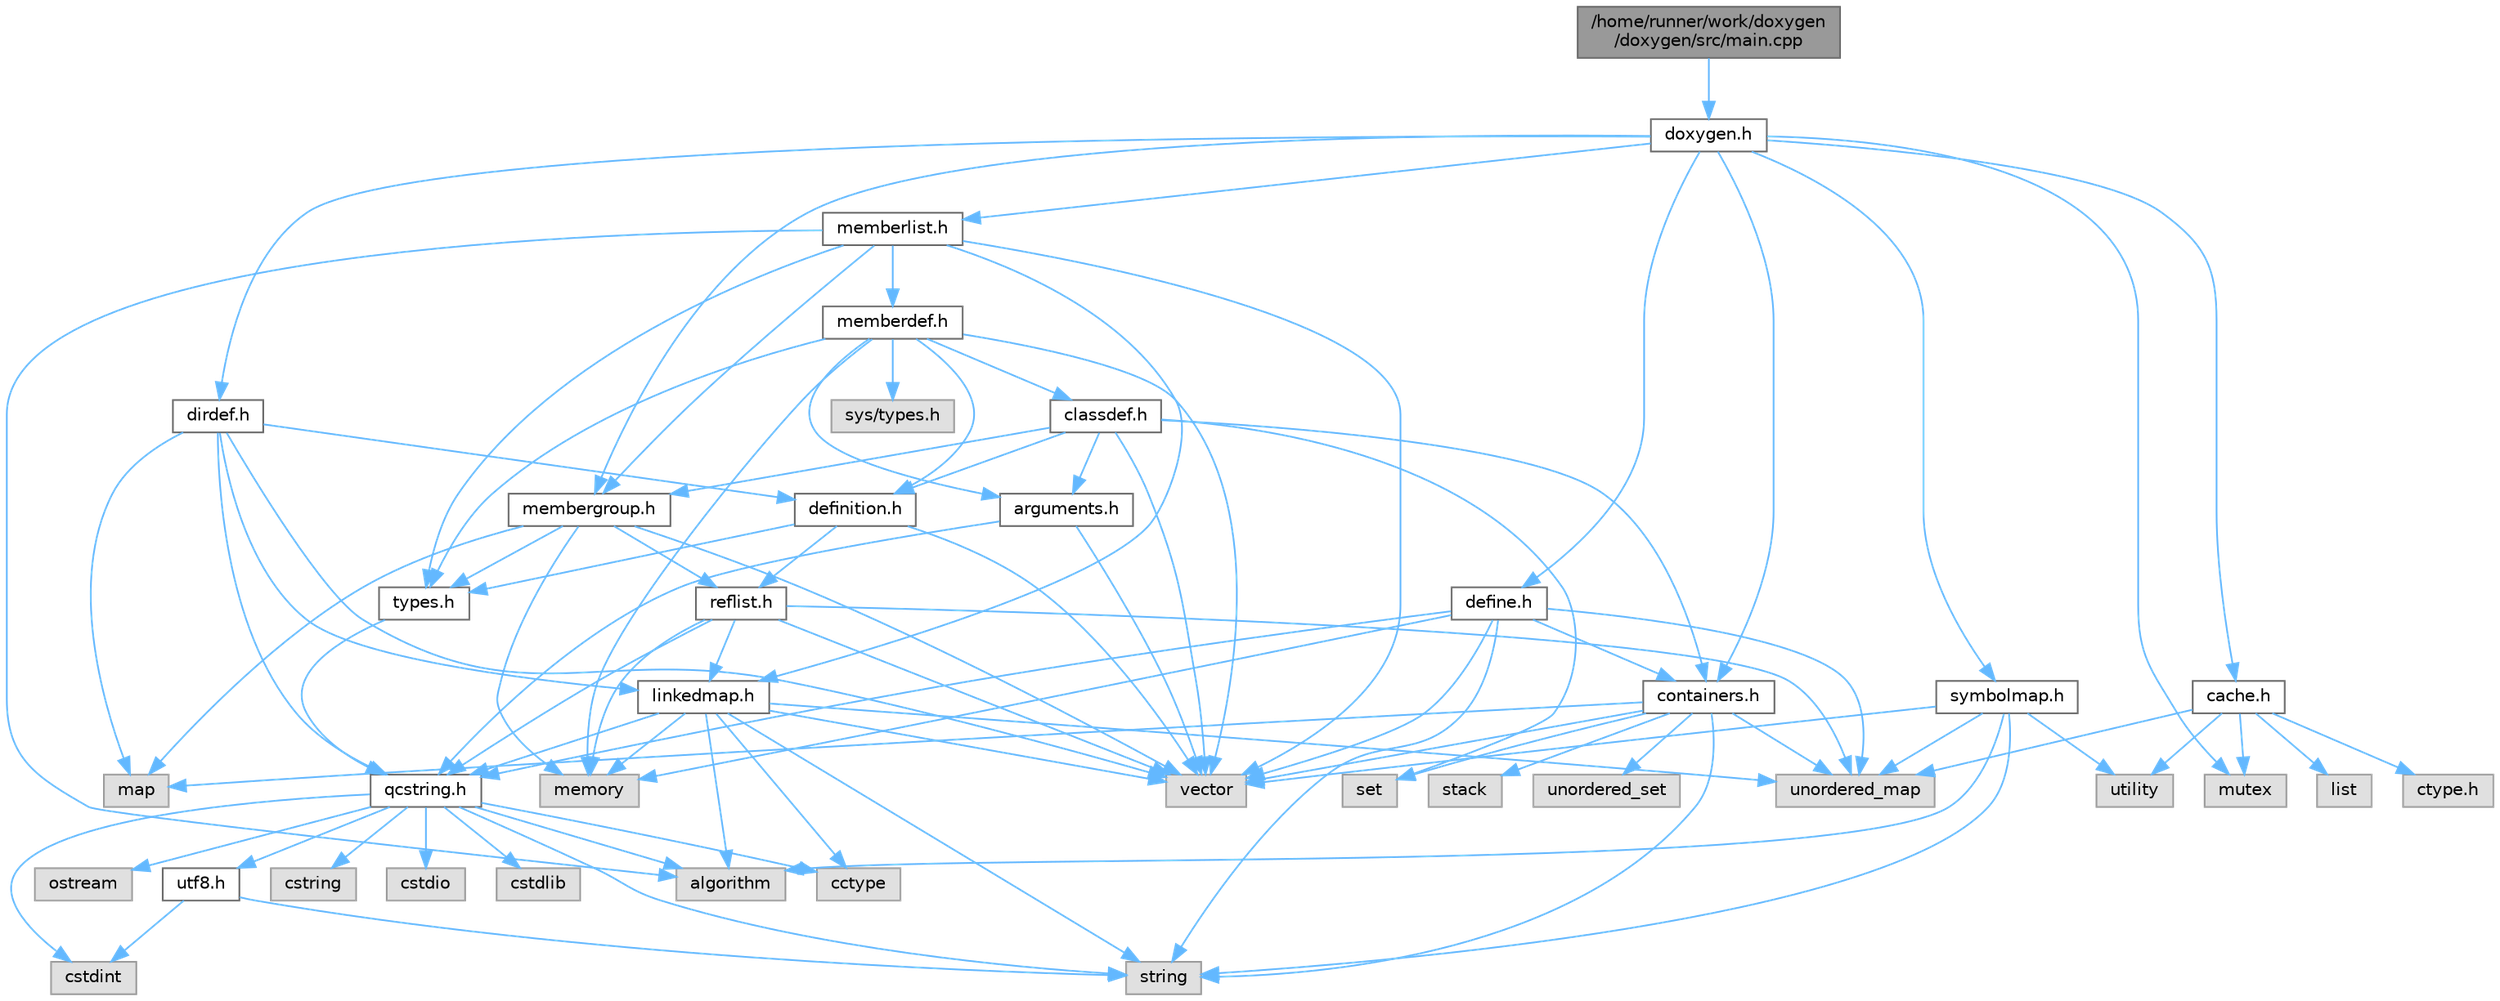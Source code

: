 digraph "/home/runner/work/doxygen/doxygen/src/main.cpp"
{
 // INTERACTIVE_SVG=YES
 // LATEX_PDF_SIZE
  bgcolor="transparent";
  edge [fontname=Helvetica,fontsize=10,labelfontname=Helvetica,labelfontsize=10];
  node [fontname=Helvetica,fontsize=10,shape=box,height=0.2,width=0.4];
  Node1 [label="/home/runner/work/doxygen\l/doxygen/src/main.cpp",height=0.2,width=0.4,color="gray40", fillcolor="grey60", style="filled", fontcolor="black",tooltip="main entry point for doxygen"];
  Node1 -> Node2 [color="steelblue1",style="solid",tooltip=" "];
  Node2 [label="doxygen.h",height=0.2,width=0.4,color="grey40", fillcolor="white", style="filled",URL="$d1/da1/doxygen_8h.html",tooltip=" "];
  Node2 -> Node3 [color="steelblue1",style="solid",tooltip=" "];
  Node3 [label="mutex",height=0.2,width=0.4,color="grey60", fillcolor="#E0E0E0", style="filled",tooltip=" "];
  Node2 -> Node4 [color="steelblue1",style="solid",tooltip=" "];
  Node4 [label="containers.h",height=0.2,width=0.4,color="grey40", fillcolor="white", style="filled",URL="$d5/d75/containers_8h.html",tooltip=" "];
  Node4 -> Node5 [color="steelblue1",style="solid",tooltip=" "];
  Node5 [label="vector",height=0.2,width=0.4,color="grey60", fillcolor="#E0E0E0", style="filled",tooltip=" "];
  Node4 -> Node6 [color="steelblue1",style="solid",tooltip=" "];
  Node6 [label="string",height=0.2,width=0.4,color="grey60", fillcolor="#E0E0E0", style="filled",tooltip=" "];
  Node4 -> Node7 [color="steelblue1",style="solid",tooltip=" "];
  Node7 [label="set",height=0.2,width=0.4,color="grey60", fillcolor="#E0E0E0", style="filled",tooltip=" "];
  Node4 -> Node8 [color="steelblue1",style="solid",tooltip=" "];
  Node8 [label="map",height=0.2,width=0.4,color="grey60", fillcolor="#E0E0E0", style="filled",tooltip=" "];
  Node4 -> Node9 [color="steelblue1",style="solid",tooltip=" "];
  Node9 [label="unordered_set",height=0.2,width=0.4,color="grey60", fillcolor="#E0E0E0", style="filled",tooltip=" "];
  Node4 -> Node10 [color="steelblue1",style="solid",tooltip=" "];
  Node10 [label="unordered_map",height=0.2,width=0.4,color="grey60", fillcolor="#E0E0E0", style="filled",tooltip=" "];
  Node4 -> Node11 [color="steelblue1",style="solid",tooltip=" "];
  Node11 [label="stack",height=0.2,width=0.4,color="grey60", fillcolor="#E0E0E0", style="filled",tooltip=" "];
  Node2 -> Node12 [color="steelblue1",style="solid",tooltip=" "];
  Node12 [label="membergroup.h",height=0.2,width=0.4,color="grey40", fillcolor="white", style="filled",URL="$d9/d11/membergroup_8h.html",tooltip=" "];
  Node12 -> Node5 [color="steelblue1",style="solid",tooltip=" "];
  Node12 -> Node8 [color="steelblue1",style="solid",tooltip=" "];
  Node12 -> Node13 [color="steelblue1",style="solid",tooltip=" "];
  Node13 [label="memory",height=0.2,width=0.4,color="grey60", fillcolor="#E0E0E0", style="filled",tooltip=" "];
  Node12 -> Node14 [color="steelblue1",style="solid",tooltip=" "];
  Node14 [label="types.h",height=0.2,width=0.4,color="grey40", fillcolor="white", style="filled",URL="$d9/d49/types_8h.html",tooltip="This file contains a number of basic enums and types."];
  Node14 -> Node15 [color="steelblue1",style="solid",tooltip=" "];
  Node15 [label="qcstring.h",height=0.2,width=0.4,color="grey40", fillcolor="white", style="filled",URL="$d7/d5c/qcstring_8h.html",tooltip=" "];
  Node15 -> Node6 [color="steelblue1",style="solid",tooltip=" "];
  Node15 -> Node16 [color="steelblue1",style="solid",tooltip=" "];
  Node16 [label="algorithm",height=0.2,width=0.4,color="grey60", fillcolor="#E0E0E0", style="filled",tooltip=" "];
  Node15 -> Node17 [color="steelblue1",style="solid",tooltip=" "];
  Node17 [label="cctype",height=0.2,width=0.4,color="grey60", fillcolor="#E0E0E0", style="filled",tooltip=" "];
  Node15 -> Node18 [color="steelblue1",style="solid",tooltip=" "];
  Node18 [label="cstring",height=0.2,width=0.4,color="grey60", fillcolor="#E0E0E0", style="filled",tooltip=" "];
  Node15 -> Node19 [color="steelblue1",style="solid",tooltip=" "];
  Node19 [label="cstdio",height=0.2,width=0.4,color="grey60", fillcolor="#E0E0E0", style="filled",tooltip=" "];
  Node15 -> Node20 [color="steelblue1",style="solid",tooltip=" "];
  Node20 [label="cstdlib",height=0.2,width=0.4,color="grey60", fillcolor="#E0E0E0", style="filled",tooltip=" "];
  Node15 -> Node21 [color="steelblue1",style="solid",tooltip=" "];
  Node21 [label="cstdint",height=0.2,width=0.4,color="grey60", fillcolor="#E0E0E0", style="filled",tooltip=" "];
  Node15 -> Node22 [color="steelblue1",style="solid",tooltip=" "];
  Node22 [label="ostream",height=0.2,width=0.4,color="grey60", fillcolor="#E0E0E0", style="filled",tooltip=" "];
  Node15 -> Node23 [color="steelblue1",style="solid",tooltip=" "];
  Node23 [label="utf8.h",height=0.2,width=0.4,color="grey40", fillcolor="white", style="filled",URL="$db/d7c/utf8_8h.html",tooltip="Various UTF8 related helper functions."];
  Node23 -> Node21 [color="steelblue1",style="solid",tooltip=" "];
  Node23 -> Node6 [color="steelblue1",style="solid",tooltip=" "];
  Node12 -> Node24 [color="steelblue1",style="solid",tooltip=" "];
  Node24 [label="reflist.h",height=0.2,width=0.4,color="grey40", fillcolor="white", style="filled",URL="$d1/d02/reflist_8h.html",tooltip=" "];
  Node24 -> Node5 [color="steelblue1",style="solid",tooltip=" "];
  Node24 -> Node10 [color="steelblue1",style="solid",tooltip=" "];
  Node24 -> Node13 [color="steelblue1",style="solid",tooltip=" "];
  Node24 -> Node15 [color="steelblue1",style="solid",tooltip=" "];
  Node24 -> Node25 [color="steelblue1",style="solid",tooltip=" "];
  Node25 [label="linkedmap.h",height=0.2,width=0.4,color="grey40", fillcolor="white", style="filled",URL="$da/de1/linkedmap_8h.html",tooltip=" "];
  Node25 -> Node10 [color="steelblue1",style="solid",tooltip=" "];
  Node25 -> Node5 [color="steelblue1",style="solid",tooltip=" "];
  Node25 -> Node13 [color="steelblue1",style="solid",tooltip=" "];
  Node25 -> Node6 [color="steelblue1",style="solid",tooltip=" "];
  Node25 -> Node16 [color="steelblue1",style="solid",tooltip=" "];
  Node25 -> Node17 [color="steelblue1",style="solid",tooltip=" "];
  Node25 -> Node15 [color="steelblue1",style="solid",tooltip=" "];
  Node2 -> Node26 [color="steelblue1",style="solid",tooltip=" "];
  Node26 [label="dirdef.h",height=0.2,width=0.4,color="grey40", fillcolor="white", style="filled",URL="$d6/d15/dirdef_8h.html",tooltip=" "];
  Node26 -> Node5 [color="steelblue1",style="solid",tooltip=" "];
  Node26 -> Node8 [color="steelblue1",style="solid",tooltip=" "];
  Node26 -> Node15 [color="steelblue1",style="solid",tooltip=" "];
  Node26 -> Node25 [color="steelblue1",style="solid",tooltip=" "];
  Node26 -> Node27 [color="steelblue1",style="solid",tooltip=" "];
  Node27 [label="definition.h",height=0.2,width=0.4,color="grey40", fillcolor="white", style="filled",URL="$df/da1/definition_8h.html",tooltip=" "];
  Node27 -> Node5 [color="steelblue1",style="solid",tooltip=" "];
  Node27 -> Node14 [color="steelblue1",style="solid",tooltip=" "];
  Node27 -> Node24 [color="steelblue1",style="solid",tooltip=" "];
  Node2 -> Node28 [color="steelblue1",style="solid",tooltip=" "];
  Node28 [label="memberlist.h",height=0.2,width=0.4,color="grey40", fillcolor="white", style="filled",URL="$dd/d78/memberlist_8h.html",tooltip=" "];
  Node28 -> Node5 [color="steelblue1",style="solid",tooltip=" "];
  Node28 -> Node16 [color="steelblue1",style="solid",tooltip=" "];
  Node28 -> Node29 [color="steelblue1",style="solid",tooltip=" "];
  Node29 [label="memberdef.h",height=0.2,width=0.4,color="grey40", fillcolor="white", style="filled",URL="$d4/d46/memberdef_8h.html",tooltip=" "];
  Node29 -> Node5 [color="steelblue1",style="solid",tooltip=" "];
  Node29 -> Node13 [color="steelblue1",style="solid",tooltip=" "];
  Node29 -> Node30 [color="steelblue1",style="solid",tooltip=" "];
  Node30 [label="sys/types.h",height=0.2,width=0.4,color="grey60", fillcolor="#E0E0E0", style="filled",tooltip=" "];
  Node29 -> Node14 [color="steelblue1",style="solid",tooltip=" "];
  Node29 -> Node27 [color="steelblue1",style="solid",tooltip=" "];
  Node29 -> Node31 [color="steelblue1",style="solid",tooltip=" "];
  Node31 [label="arguments.h",height=0.2,width=0.4,color="grey40", fillcolor="white", style="filled",URL="$df/d9b/arguments_8h.html",tooltip=" "];
  Node31 -> Node5 [color="steelblue1",style="solid",tooltip=" "];
  Node31 -> Node15 [color="steelblue1",style="solid",tooltip=" "];
  Node29 -> Node32 [color="steelblue1",style="solid",tooltip=" "];
  Node32 [label="classdef.h",height=0.2,width=0.4,color="grey40", fillcolor="white", style="filled",URL="$d1/da6/classdef_8h.html",tooltip=" "];
  Node32 -> Node5 [color="steelblue1",style="solid",tooltip=" "];
  Node32 -> Node7 [color="steelblue1",style="solid",tooltip=" "];
  Node32 -> Node4 [color="steelblue1",style="solid",tooltip=" "];
  Node32 -> Node27 [color="steelblue1",style="solid",tooltip=" "];
  Node32 -> Node31 [color="steelblue1",style="solid",tooltip=" "];
  Node32 -> Node12 [color="steelblue1",style="solid",tooltip=" "];
  Node28 -> Node25 [color="steelblue1",style="solid",tooltip=" "];
  Node28 -> Node14 [color="steelblue1",style="solid",tooltip=" "];
  Node28 -> Node12 [color="steelblue1",style="solid",tooltip=" "];
  Node2 -> Node33 [color="steelblue1",style="solid",tooltip=" "];
  Node33 [label="define.h",height=0.2,width=0.4,color="grey40", fillcolor="white", style="filled",URL="$df/d67/define_8h.html",tooltip=" "];
  Node33 -> Node5 [color="steelblue1",style="solid",tooltip=" "];
  Node33 -> Node13 [color="steelblue1",style="solid",tooltip=" "];
  Node33 -> Node6 [color="steelblue1",style="solid",tooltip=" "];
  Node33 -> Node10 [color="steelblue1",style="solid",tooltip=" "];
  Node33 -> Node15 [color="steelblue1",style="solid",tooltip=" "];
  Node33 -> Node4 [color="steelblue1",style="solid",tooltip=" "];
  Node2 -> Node34 [color="steelblue1",style="solid",tooltip=" "];
  Node34 [label="cache.h",height=0.2,width=0.4,color="grey40", fillcolor="white", style="filled",URL="$d3/d26/cache_8h.html",tooltip=" "];
  Node34 -> Node35 [color="steelblue1",style="solid",tooltip=" "];
  Node35 [label="list",height=0.2,width=0.4,color="grey60", fillcolor="#E0E0E0", style="filled",tooltip=" "];
  Node34 -> Node10 [color="steelblue1",style="solid",tooltip=" "];
  Node34 -> Node3 [color="steelblue1",style="solid",tooltip=" "];
  Node34 -> Node36 [color="steelblue1",style="solid",tooltip=" "];
  Node36 [label="utility",height=0.2,width=0.4,color="grey60", fillcolor="#E0E0E0", style="filled",tooltip=" "];
  Node34 -> Node37 [color="steelblue1",style="solid",tooltip=" "];
  Node37 [label="ctype.h",height=0.2,width=0.4,color="grey60", fillcolor="#E0E0E0", style="filled",tooltip=" "];
  Node2 -> Node38 [color="steelblue1",style="solid",tooltip=" "];
  Node38 [label="symbolmap.h",height=0.2,width=0.4,color="grey40", fillcolor="white", style="filled",URL="$d7/ddd/symbolmap_8h.html",tooltip=" "];
  Node38 -> Node16 [color="steelblue1",style="solid",tooltip=" "];
  Node38 -> Node10 [color="steelblue1",style="solid",tooltip=" "];
  Node38 -> Node5 [color="steelblue1",style="solid",tooltip=" "];
  Node38 -> Node6 [color="steelblue1",style="solid",tooltip=" "];
  Node38 -> Node36 [color="steelblue1",style="solid",tooltip=" "];
}
